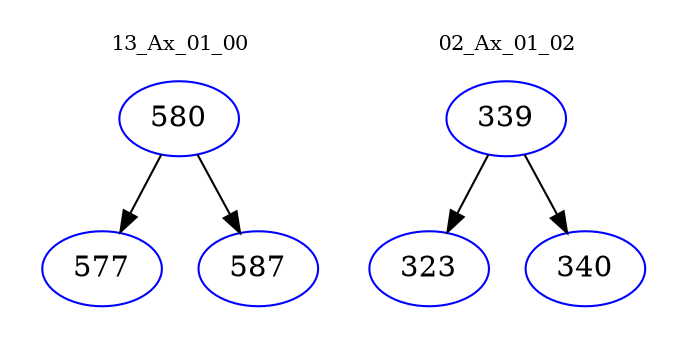 digraph{
subgraph cluster_0 {
color = white
label = "13_Ax_01_00";
fontsize=10;
T0_580 [label="580", color="blue"]
T0_580 -> T0_577 [color="black"]
T0_577 [label="577", color="blue"]
T0_580 -> T0_587 [color="black"]
T0_587 [label="587", color="blue"]
}
subgraph cluster_1 {
color = white
label = "02_Ax_01_02";
fontsize=10;
T1_339 [label="339", color="blue"]
T1_339 -> T1_323 [color="black"]
T1_323 [label="323", color="blue"]
T1_339 -> T1_340 [color="black"]
T1_340 [label="340", color="blue"]
}
}
